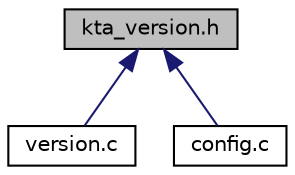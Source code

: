 digraph "kta_version.h"
{
 // LATEX_PDF_SIZE
  edge [fontname="Helvetica",fontsize="10",labelfontname="Helvetica",labelfontsize="10"];
  node [fontname="Helvetica",fontsize="10",shape=record];
  Node1 [label="kta_version.h",height=0.2,width=0.4,color="black", fillcolor="grey75", style="filled", fontcolor="black",tooltip="keySTREAM Trusted Agent - Version module"];
  Node1 -> Node2 [dir="back",color="midnightblue",fontsize="10",style="solid",fontname="Helvetica"];
  Node2 [label="version.c",height=0.2,width=0.4,color="black", fillcolor="white", style="filled",URL="$version_8c.html",tooltip="keySTREAM Trusted Agent - Version module."];
  Node1 -> Node3 [dir="back",color="midnightblue",fontsize="10",style="solid",fontname="Helvetica"];
  Node3 [label="config.c",height=0.2,width=0.4,color="black", fillcolor="white", style="filled",URL="$config_8c.html",tooltip="keySTREAM Trusted Agent - Device configuration module."];
}
